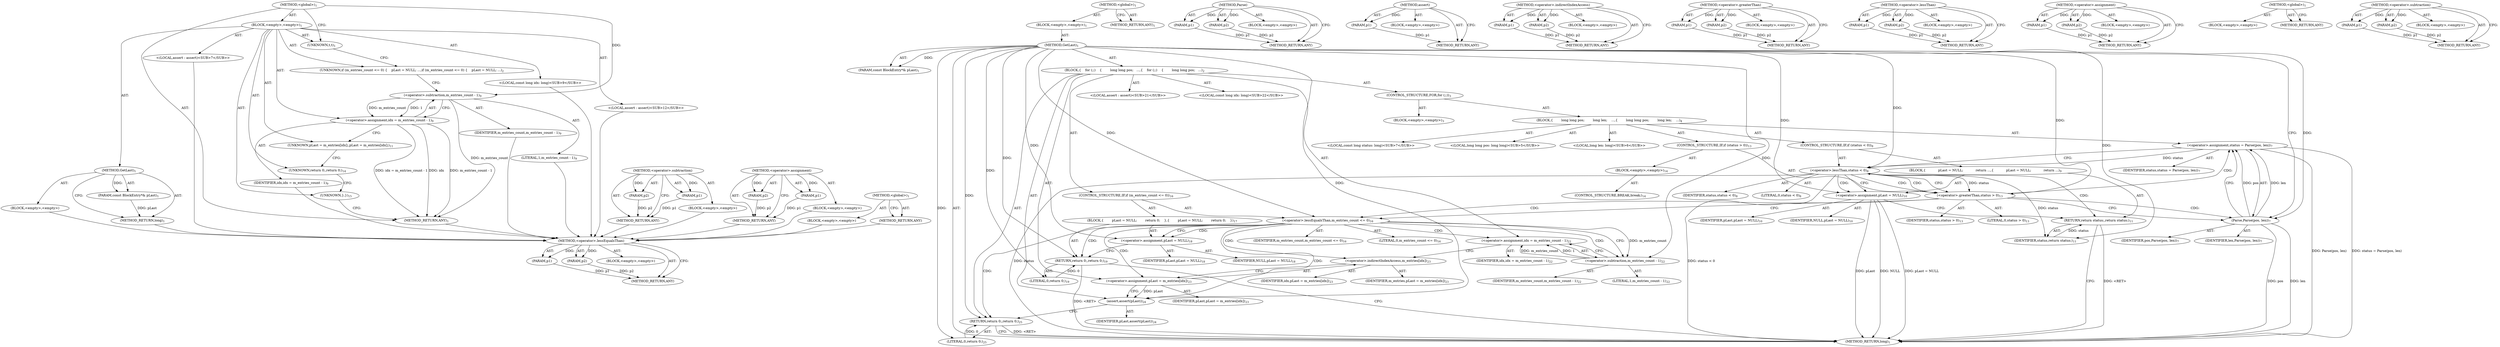 digraph "&lt;global&gt;" {
vulnerable_109 [label=<(METHOD,&lt;operator&gt;.lessEqualsThan)>];
vulnerable_110 [label=<(PARAM,p1)>];
vulnerable_111 [label=<(PARAM,p2)>];
vulnerable_112 [label=<(BLOCK,&lt;empty&gt;,&lt;empty&gt;)>];
vulnerable_113 [label=<(METHOD_RETURN,ANY)>];
vulnerable_6 [label=<(METHOD,&lt;global&gt;)<SUB>1</SUB>>];
vulnerable_7 [label=<(BLOCK,&lt;empty&gt;,&lt;empty&gt;)<SUB>1</SUB>>];
vulnerable_8 [label=<(METHOD,GetLast)<SUB>1</SUB>>];
vulnerable_9 [label=<(PARAM,const BlockEntry*&amp; pLast)<SUB>1</SUB>>];
vulnerable_10 [label=<(BLOCK,{
    for (;;)
    {
        long long pos;
   ...,{
    for (;;)
    {
        long long pos;
   ...)<SUB>2</SUB>>];
vulnerable_11 [label=<(CONTROL_STRUCTURE,FOR,for (;;))<SUB>3</SUB>>];
vulnerable_12 [label=<(BLOCK,&lt;empty&gt;,&lt;empty&gt;)<SUB>3</SUB>>];
vulnerable_13 [label=<(BLOCK,{
        long long pos;
        long len;
    ...,{
        long long pos;
        long len;
    ...)<SUB>4</SUB>>];
vulnerable_14 [label="<(LOCAL,long long pos: long long)<SUB>5</SUB>>"];
vulnerable_15 [label="<(LOCAL,long len: long)<SUB>6</SUB>>"];
vulnerable_16 [label="<(LOCAL,const long status: long)<SUB>7</SUB>>"];
vulnerable_17 [label=<(&lt;operator&gt;.assignment,status = Parse(pos, len))<SUB>7</SUB>>];
vulnerable_18 [label=<(IDENTIFIER,status,status = Parse(pos, len))<SUB>7</SUB>>];
vulnerable_19 [label=<(Parse,Parse(pos, len))<SUB>7</SUB>>];
vulnerable_20 [label=<(IDENTIFIER,pos,Parse(pos, len))<SUB>7</SUB>>];
vulnerable_21 [label=<(IDENTIFIER,len,Parse(pos, len))<SUB>7</SUB>>];
vulnerable_22 [label=<(CONTROL_STRUCTURE,IF,if (status &lt; 0))<SUB>8</SUB>>];
vulnerable_23 [label=<(&lt;operator&gt;.lessThan,status &lt; 0)<SUB>8</SUB>>];
vulnerable_24 [label=<(IDENTIFIER,status,status &lt; 0)<SUB>8</SUB>>];
vulnerable_25 [label=<(LITERAL,0,status &lt; 0)<SUB>8</SUB>>];
vulnerable_26 [label=<(BLOCK,{
            pLast = NULL;
            return ...,{
            pLast = NULL;
            return ...)<SUB>9</SUB>>];
vulnerable_27 [label=<(&lt;operator&gt;.assignment,pLast = NULL)<SUB>10</SUB>>];
vulnerable_28 [label=<(IDENTIFIER,pLast,pLast = NULL)<SUB>10</SUB>>];
vulnerable_29 [label=<(IDENTIFIER,NULL,pLast = NULL)<SUB>10</SUB>>];
vulnerable_30 [label=<(RETURN,return status;,return status;)<SUB>11</SUB>>];
vulnerable_31 [label=<(IDENTIFIER,status,return status;)<SUB>11</SUB>>];
vulnerable_32 [label=<(CONTROL_STRUCTURE,IF,if (status &gt; 0))<SUB>13</SUB>>];
vulnerable_33 [label=<(&lt;operator&gt;.greaterThan,status &gt; 0)<SUB>13</SUB>>];
vulnerable_34 [label=<(IDENTIFIER,status,status &gt; 0)<SUB>13</SUB>>];
vulnerable_35 [label=<(LITERAL,0,status &gt; 0)<SUB>13</SUB>>];
vulnerable_36 [label=<(BLOCK,&lt;empty&gt;,&lt;empty&gt;)<SUB>14</SUB>>];
vulnerable_37 [label=<(CONTROL_STRUCTURE,BREAK,break;)<SUB>14</SUB>>];
vulnerable_38 [label=<(CONTROL_STRUCTURE,IF,if (m_entries_count &lt;= 0))<SUB>16</SUB>>];
vulnerable_39 [label=<(&lt;operator&gt;.lessEqualsThan,m_entries_count &lt;= 0)<SUB>16</SUB>>];
vulnerable_40 [label=<(IDENTIFIER,m_entries_count,m_entries_count &lt;= 0)<SUB>16</SUB>>];
vulnerable_41 [label=<(LITERAL,0,m_entries_count &lt;= 0)<SUB>16</SUB>>];
vulnerable_42 [label=<(BLOCK,{
        pLast = NULL;
        return 0;
    },{
        pLast = NULL;
        return 0;
    })<SUB>17</SUB>>];
vulnerable_43 [label=<(&lt;operator&gt;.assignment,pLast = NULL)<SUB>18</SUB>>];
vulnerable_44 [label=<(IDENTIFIER,pLast,pLast = NULL)<SUB>18</SUB>>];
vulnerable_45 [label=<(IDENTIFIER,NULL,pLast = NULL)<SUB>18</SUB>>];
vulnerable_46 [label=<(RETURN,return 0;,return 0;)<SUB>19</SUB>>];
vulnerable_47 [label=<(LITERAL,0,return 0;)<SUB>19</SUB>>];
vulnerable_48 [label="<(LOCAL,assert : assert)<SUB>21</SUB>>"];
vulnerable_49 [label="<(LOCAL,const long idx: long)<SUB>22</SUB>>"];
vulnerable_50 [label=<(&lt;operator&gt;.assignment,idx = m_entries_count - 1)<SUB>22</SUB>>];
vulnerable_51 [label=<(IDENTIFIER,idx,idx = m_entries_count - 1)<SUB>22</SUB>>];
vulnerable_52 [label=<(&lt;operator&gt;.subtraction,m_entries_count - 1)<SUB>22</SUB>>];
vulnerable_53 [label=<(IDENTIFIER,m_entries_count,m_entries_count - 1)<SUB>22</SUB>>];
vulnerable_54 [label=<(LITERAL,1,m_entries_count - 1)<SUB>22</SUB>>];
vulnerable_55 [label=<(&lt;operator&gt;.assignment,pLast = m_entries[idx])<SUB>23</SUB>>];
vulnerable_56 [label=<(IDENTIFIER,pLast,pLast = m_entries[idx])<SUB>23</SUB>>];
vulnerable_57 [label=<(&lt;operator&gt;.indirectIndexAccess,m_entries[idx])<SUB>23</SUB>>];
vulnerable_58 [label=<(IDENTIFIER,m_entries,pLast = m_entries[idx])<SUB>23</SUB>>];
vulnerable_59 [label=<(IDENTIFIER,idx,pLast = m_entries[idx])<SUB>23</SUB>>];
vulnerable_60 [label=<(assert,assert(pLast))<SUB>24</SUB>>];
vulnerable_61 [label=<(IDENTIFIER,pLast,assert(pLast))<SUB>24</SUB>>];
vulnerable_62 [label=<(RETURN,return 0;,return 0;)<SUB>25</SUB>>];
vulnerable_63 [label=<(LITERAL,0,return 0;)<SUB>25</SUB>>];
vulnerable_64 [label=<(METHOD_RETURN,long)<SUB>1</SUB>>];
vulnerable_66 [label=<(METHOD_RETURN,ANY)<SUB>1</SUB>>];
vulnerable_94 [label=<(METHOD,Parse)>];
vulnerable_95 [label=<(PARAM,p1)>];
vulnerable_96 [label=<(PARAM,p2)>];
vulnerable_97 [label=<(BLOCK,&lt;empty&gt;,&lt;empty&gt;)>];
vulnerable_98 [label=<(METHOD_RETURN,ANY)>];
vulnerable_124 [label=<(METHOD,assert)>];
vulnerable_125 [label=<(PARAM,p1)>];
vulnerable_126 [label=<(BLOCK,&lt;empty&gt;,&lt;empty&gt;)>];
vulnerable_127 [label=<(METHOD_RETURN,ANY)>];
vulnerable_119 [label=<(METHOD,&lt;operator&gt;.indirectIndexAccess)>];
vulnerable_120 [label=<(PARAM,p1)>];
vulnerable_121 [label=<(PARAM,p2)>];
vulnerable_122 [label=<(BLOCK,&lt;empty&gt;,&lt;empty&gt;)>];
vulnerable_123 [label=<(METHOD_RETURN,ANY)>];
vulnerable_104 [label=<(METHOD,&lt;operator&gt;.greaterThan)>];
vulnerable_105 [label=<(PARAM,p1)>];
vulnerable_106 [label=<(PARAM,p2)>];
vulnerable_107 [label=<(BLOCK,&lt;empty&gt;,&lt;empty&gt;)>];
vulnerable_108 [label=<(METHOD_RETURN,ANY)>];
vulnerable_99 [label=<(METHOD,&lt;operator&gt;.lessThan)>];
vulnerable_100 [label=<(PARAM,p1)>];
vulnerable_101 [label=<(PARAM,p2)>];
vulnerable_102 [label=<(BLOCK,&lt;empty&gt;,&lt;empty&gt;)>];
vulnerable_103 [label=<(METHOD_RETURN,ANY)>];
vulnerable_89 [label=<(METHOD,&lt;operator&gt;.assignment)>];
vulnerable_90 [label=<(PARAM,p1)>];
vulnerable_91 [label=<(PARAM,p2)>];
vulnerable_92 [label=<(BLOCK,&lt;empty&gt;,&lt;empty&gt;)>];
vulnerable_93 [label=<(METHOD_RETURN,ANY)>];
vulnerable_83 [label=<(METHOD,&lt;global&gt;)<SUB>1</SUB>>];
vulnerable_84 [label=<(BLOCK,&lt;empty&gt;,&lt;empty&gt;)>];
vulnerable_85 [label=<(METHOD_RETURN,ANY)>];
vulnerable_114 [label=<(METHOD,&lt;operator&gt;.subtraction)>];
vulnerable_115 [label=<(PARAM,p1)>];
vulnerable_116 [label=<(PARAM,p2)>];
vulnerable_117 [label=<(BLOCK,&lt;empty&gt;,&lt;empty&gt;)>];
vulnerable_118 [label=<(METHOD_RETURN,ANY)>];
fixed_6 [label=<(METHOD,&lt;global&gt;)<SUB>1</SUB>>];
fixed_7 [label=<(BLOCK,&lt;empty&gt;,&lt;empty&gt;)<SUB>1</SUB>>];
fixed_8 [label=<(METHOD,GetLast)<SUB>1</SUB>>];
fixed_9 [label=<(PARAM,const BlockEntry*&amp; pLast)<SUB>1</SUB>>];
fixed_10 [label=<(BLOCK,&lt;empty&gt;,&lt;empty&gt;)>];
fixed_11 [label=<(METHOD_RETURN,long)<SUB>1</SUB>>];
fixed_13 [label=<(UNKNOWN,t,t)<SUB>1</SUB>>];
fixed_14 [label=<(UNKNOWN,if (m_entries_count &lt;= 0) {
    pLast = NULL;
 ...,if (m_entries_count &lt;= 0) {
    pLast = NULL;
 ...)<SUB>2</SUB>>];
fixed_15 [label="<(LOCAL,assert : assert)<SUB>7</SUB>>"];
fixed_16 [label="<(LOCAL,const long idx: long)<SUB>9</SUB>>"];
fixed_17 [label=<(&lt;operator&gt;.assignment,idx = m_entries_count - 1)<SUB>9</SUB>>];
fixed_18 [label=<(IDENTIFIER,idx,idx = m_entries_count - 1)<SUB>9</SUB>>];
fixed_19 [label=<(&lt;operator&gt;.subtraction,m_entries_count - 1)<SUB>9</SUB>>];
fixed_20 [label=<(IDENTIFIER,m_entries_count,m_entries_count - 1)<SUB>9</SUB>>];
fixed_21 [label=<(LITERAL,1,m_entries_count - 1)<SUB>9</SUB>>];
fixed_22 [label=<(UNKNOWN,pLast = m_entries[idx];,pLast = m_entries[idx];)<SUB>11</SUB>>];
fixed_23 [label="<(LOCAL,assert : assert)<SUB>12</SUB>>"];
fixed_24 [label=<(UNKNOWN,return 0;,return 0;)<SUB>14</SUB>>];
fixed_25 [label=<(UNKNOWN,},})<SUB>15</SUB>>];
fixed_26 [label=<(METHOD_RETURN,ANY)<SUB>1</SUB>>];
fixed_50 [label=<(METHOD,&lt;operator&gt;.subtraction)>];
fixed_51 [label=<(PARAM,p1)>];
fixed_52 [label=<(PARAM,p2)>];
fixed_53 [label=<(BLOCK,&lt;empty&gt;,&lt;empty&gt;)>];
fixed_54 [label=<(METHOD_RETURN,ANY)>];
fixed_45 [label=<(METHOD,&lt;operator&gt;.assignment)>];
fixed_46 [label=<(PARAM,p1)>];
fixed_47 [label=<(PARAM,p2)>];
fixed_48 [label=<(BLOCK,&lt;empty&gt;,&lt;empty&gt;)>];
fixed_49 [label=<(METHOD_RETURN,ANY)>];
fixed_39 [label=<(METHOD,&lt;global&gt;)<SUB>1</SUB>>];
fixed_40 [label=<(BLOCK,&lt;empty&gt;,&lt;empty&gt;)>];
fixed_41 [label=<(METHOD_RETURN,ANY)>];
vulnerable_109 -> vulnerable_110  [key=0, label="AST: "];
vulnerable_109 -> vulnerable_110  [key=1, label="DDG: "];
vulnerable_109 -> vulnerable_112  [key=0, label="AST: "];
vulnerable_109 -> vulnerable_111  [key=0, label="AST: "];
vulnerable_109 -> vulnerable_111  [key=1, label="DDG: "];
vulnerable_109 -> vulnerable_113  [key=0, label="AST: "];
vulnerable_109 -> vulnerable_113  [key=1, label="CFG: "];
vulnerable_110 -> vulnerable_113  [key=0, label="DDG: p1"];
vulnerable_111 -> vulnerable_113  [key=0, label="DDG: p2"];
vulnerable_6 -> vulnerable_7  [key=0, label="AST: "];
vulnerable_6 -> vulnerable_66  [key=0, label="AST: "];
vulnerable_6 -> vulnerable_66  [key=1, label="CFG: "];
vulnerable_7 -> vulnerable_8  [key=0, label="AST: "];
vulnerable_8 -> vulnerable_9  [key=0, label="AST: "];
vulnerable_8 -> vulnerable_9  [key=1, label="DDG: "];
vulnerable_8 -> vulnerable_10  [key=0, label="AST: "];
vulnerable_8 -> vulnerable_64  [key=0, label="AST: "];
vulnerable_8 -> vulnerable_19  [key=0, label="CFG: "];
vulnerable_8 -> vulnerable_19  [key=1, label="DDG: "];
vulnerable_8 -> vulnerable_62  [key=0, label="DDG: "];
vulnerable_8 -> vulnerable_60  [key=0, label="DDG: "];
vulnerable_8 -> vulnerable_63  [key=0, label="DDG: "];
vulnerable_8 -> vulnerable_39  [key=0, label="DDG: "];
vulnerable_8 -> vulnerable_43  [key=0, label="DDG: "];
vulnerable_8 -> vulnerable_46  [key=0, label="DDG: "];
vulnerable_8 -> vulnerable_52  [key=0, label="DDG: "];
vulnerable_8 -> vulnerable_47  [key=0, label="DDG: "];
vulnerable_8 -> vulnerable_23  [key=0, label="DDG: "];
vulnerable_8 -> vulnerable_27  [key=0, label="DDG: "];
vulnerable_8 -> vulnerable_33  [key=0, label="DDG: "];
vulnerable_8 -> vulnerable_31  [key=0, label="DDG: "];
vulnerable_10 -> vulnerable_11  [key=0, label="AST: "];
vulnerable_10 -> vulnerable_38  [key=0, label="AST: "];
vulnerable_10 -> vulnerable_48  [key=0, label="AST: "];
vulnerable_10 -> vulnerable_49  [key=0, label="AST: "];
vulnerable_10 -> vulnerable_50  [key=0, label="AST: "];
vulnerable_10 -> vulnerable_55  [key=0, label="AST: "];
vulnerable_10 -> vulnerable_60  [key=0, label="AST: "];
vulnerable_10 -> vulnerable_62  [key=0, label="AST: "];
vulnerable_11 -> vulnerable_12  [key=0, label="AST: "];
vulnerable_11 -> vulnerable_13  [key=0, label="AST: "];
vulnerable_13 -> vulnerable_14  [key=0, label="AST: "];
vulnerable_13 -> vulnerable_15  [key=0, label="AST: "];
vulnerable_13 -> vulnerable_16  [key=0, label="AST: "];
vulnerable_13 -> vulnerable_17  [key=0, label="AST: "];
vulnerable_13 -> vulnerable_22  [key=0, label="AST: "];
vulnerable_13 -> vulnerable_32  [key=0, label="AST: "];
vulnerable_17 -> vulnerable_18  [key=0, label="AST: "];
vulnerable_17 -> vulnerable_19  [key=0, label="AST: "];
vulnerable_17 -> vulnerable_23  [key=0, label="CFG: "];
vulnerable_17 -> vulnerable_23  [key=1, label="DDG: status"];
vulnerable_17 -> vulnerable_64  [key=0, label="DDG: Parse(pos, len)"];
vulnerable_17 -> vulnerable_64  [key=1, label="DDG: status = Parse(pos, len)"];
vulnerable_19 -> vulnerable_20  [key=0, label="AST: "];
vulnerable_19 -> vulnerable_21  [key=0, label="AST: "];
vulnerable_19 -> vulnerable_17  [key=0, label="CFG: "];
vulnerable_19 -> vulnerable_17  [key=1, label="DDG: pos"];
vulnerable_19 -> vulnerable_17  [key=2, label="DDG: len"];
vulnerable_19 -> vulnerable_64  [key=0, label="DDG: pos"];
vulnerable_19 -> vulnerable_64  [key=1, label="DDG: len"];
vulnerable_22 -> vulnerable_23  [key=0, label="AST: "];
vulnerable_22 -> vulnerable_26  [key=0, label="AST: "];
vulnerable_23 -> vulnerable_24  [key=0, label="AST: "];
vulnerable_23 -> vulnerable_25  [key=0, label="AST: "];
vulnerable_23 -> vulnerable_27  [key=0, label="CFG: "];
vulnerable_23 -> vulnerable_27  [key=1, label="CDG: "];
vulnerable_23 -> vulnerable_33  [key=0, label="CFG: "];
vulnerable_23 -> vulnerable_33  [key=1, label="DDG: status"];
vulnerable_23 -> vulnerable_33  [key=2, label="CDG: "];
vulnerable_23 -> vulnerable_64  [key=0, label="DDG: status"];
vulnerable_23 -> vulnerable_64  [key=1, label="DDG: status &lt; 0"];
vulnerable_23 -> vulnerable_31  [key=0, label="DDG: status"];
vulnerable_23 -> vulnerable_30  [key=0, label="CDG: "];
vulnerable_26 -> vulnerable_27  [key=0, label="AST: "];
vulnerable_26 -> vulnerable_30  [key=0, label="AST: "];
vulnerable_27 -> vulnerable_28  [key=0, label="AST: "];
vulnerable_27 -> vulnerable_29  [key=0, label="AST: "];
vulnerable_27 -> vulnerable_30  [key=0, label="CFG: "];
vulnerable_27 -> vulnerable_64  [key=0, label="DDG: pLast"];
vulnerable_27 -> vulnerable_64  [key=1, label="DDG: NULL"];
vulnerable_27 -> vulnerable_64  [key=2, label="DDG: pLast = NULL"];
vulnerable_30 -> vulnerable_31  [key=0, label="AST: "];
vulnerable_30 -> vulnerable_64  [key=0, label="CFG: "];
vulnerable_30 -> vulnerable_64  [key=1, label="DDG: &lt;RET&gt;"];
vulnerable_31 -> vulnerable_30  [key=0, label="DDG: status"];
vulnerable_32 -> vulnerable_33  [key=0, label="AST: "];
vulnerable_32 -> vulnerable_36  [key=0, label="AST: "];
vulnerable_33 -> vulnerable_34  [key=0, label="AST: "];
vulnerable_33 -> vulnerable_35  [key=0, label="AST: "];
vulnerable_33 -> vulnerable_19  [key=0, label="CFG: "];
vulnerable_33 -> vulnerable_19  [key=1, label="CDG: "];
vulnerable_33 -> vulnerable_39  [key=0, label="CFG: "];
vulnerable_33 -> vulnerable_39  [key=1, label="CDG: "];
vulnerable_33 -> vulnerable_17  [key=0, label="CDG: "];
vulnerable_33 -> vulnerable_23  [key=0, label="CDG: "];
vulnerable_36 -> vulnerable_37  [key=0, label="AST: "];
vulnerable_38 -> vulnerable_39  [key=0, label="AST: "];
vulnerable_38 -> vulnerable_42  [key=0, label="AST: "];
vulnerable_39 -> vulnerable_40  [key=0, label="AST: "];
vulnerable_39 -> vulnerable_41  [key=0, label="AST: "];
vulnerable_39 -> vulnerable_43  [key=0, label="CFG: "];
vulnerable_39 -> vulnerable_43  [key=1, label="CDG: "];
vulnerable_39 -> vulnerable_52  [key=0, label="CFG: "];
vulnerable_39 -> vulnerable_52  [key=1, label="DDG: m_entries_count"];
vulnerable_39 -> vulnerable_52  [key=2, label="CDG: "];
vulnerable_39 -> vulnerable_60  [key=0, label="CDG: "];
vulnerable_39 -> vulnerable_57  [key=0, label="CDG: "];
vulnerable_39 -> vulnerable_46  [key=0, label="CDG: "];
vulnerable_39 -> vulnerable_50  [key=0, label="CDG: "];
vulnerable_39 -> vulnerable_55  [key=0, label="CDG: "];
vulnerable_39 -> vulnerable_62  [key=0, label="CDG: "];
vulnerable_42 -> vulnerable_43  [key=0, label="AST: "];
vulnerable_42 -> vulnerable_46  [key=0, label="AST: "];
vulnerable_43 -> vulnerable_44  [key=0, label="AST: "];
vulnerable_43 -> vulnerable_45  [key=0, label="AST: "];
vulnerable_43 -> vulnerable_46  [key=0, label="CFG: "];
vulnerable_46 -> vulnerable_47  [key=0, label="AST: "];
vulnerable_46 -> vulnerable_64  [key=0, label="CFG: "];
vulnerable_46 -> vulnerable_64  [key=1, label="DDG: &lt;RET&gt;"];
vulnerable_47 -> vulnerable_46  [key=0, label="DDG: 0"];
vulnerable_50 -> vulnerable_51  [key=0, label="AST: "];
vulnerable_50 -> vulnerable_52  [key=0, label="AST: "];
vulnerable_50 -> vulnerable_57  [key=0, label="CFG: "];
vulnerable_52 -> vulnerable_53  [key=0, label="AST: "];
vulnerable_52 -> vulnerable_54  [key=0, label="AST: "];
vulnerable_52 -> vulnerable_50  [key=0, label="CFG: "];
vulnerable_52 -> vulnerable_50  [key=1, label="DDG: m_entries_count"];
vulnerable_52 -> vulnerable_50  [key=2, label="DDG: 1"];
vulnerable_55 -> vulnerable_56  [key=0, label="AST: "];
vulnerable_55 -> vulnerable_57  [key=0, label="AST: "];
vulnerable_55 -> vulnerable_60  [key=0, label="CFG: "];
vulnerable_55 -> vulnerable_60  [key=1, label="DDG: pLast"];
vulnerable_57 -> vulnerable_58  [key=0, label="AST: "];
vulnerable_57 -> vulnerable_59  [key=0, label="AST: "];
vulnerable_57 -> vulnerable_55  [key=0, label="CFG: "];
vulnerable_60 -> vulnerable_61  [key=0, label="AST: "];
vulnerable_60 -> vulnerable_62  [key=0, label="CFG: "];
vulnerable_62 -> vulnerable_63  [key=0, label="AST: "];
vulnerable_62 -> vulnerable_64  [key=0, label="CFG: "];
vulnerable_62 -> vulnerable_64  [key=1, label="DDG: &lt;RET&gt;"];
vulnerable_63 -> vulnerable_62  [key=0, label="DDG: 0"];
vulnerable_94 -> vulnerable_95  [key=0, label="AST: "];
vulnerable_94 -> vulnerable_95  [key=1, label="DDG: "];
vulnerable_94 -> vulnerable_97  [key=0, label="AST: "];
vulnerable_94 -> vulnerable_96  [key=0, label="AST: "];
vulnerable_94 -> vulnerable_96  [key=1, label="DDG: "];
vulnerable_94 -> vulnerable_98  [key=0, label="AST: "];
vulnerable_94 -> vulnerable_98  [key=1, label="CFG: "];
vulnerable_95 -> vulnerable_98  [key=0, label="DDG: p1"];
vulnerable_96 -> vulnerable_98  [key=0, label="DDG: p2"];
vulnerable_124 -> vulnerable_125  [key=0, label="AST: "];
vulnerable_124 -> vulnerable_125  [key=1, label="DDG: "];
vulnerable_124 -> vulnerable_126  [key=0, label="AST: "];
vulnerable_124 -> vulnerable_127  [key=0, label="AST: "];
vulnerable_124 -> vulnerable_127  [key=1, label="CFG: "];
vulnerable_125 -> vulnerable_127  [key=0, label="DDG: p1"];
vulnerable_119 -> vulnerable_120  [key=0, label="AST: "];
vulnerable_119 -> vulnerable_120  [key=1, label="DDG: "];
vulnerable_119 -> vulnerable_122  [key=0, label="AST: "];
vulnerable_119 -> vulnerable_121  [key=0, label="AST: "];
vulnerable_119 -> vulnerable_121  [key=1, label="DDG: "];
vulnerable_119 -> vulnerable_123  [key=0, label="AST: "];
vulnerable_119 -> vulnerable_123  [key=1, label="CFG: "];
vulnerable_120 -> vulnerable_123  [key=0, label="DDG: p1"];
vulnerable_121 -> vulnerable_123  [key=0, label="DDG: p2"];
vulnerable_104 -> vulnerable_105  [key=0, label="AST: "];
vulnerable_104 -> vulnerable_105  [key=1, label="DDG: "];
vulnerable_104 -> vulnerable_107  [key=0, label="AST: "];
vulnerable_104 -> vulnerable_106  [key=0, label="AST: "];
vulnerable_104 -> vulnerable_106  [key=1, label="DDG: "];
vulnerable_104 -> vulnerable_108  [key=0, label="AST: "];
vulnerable_104 -> vulnerable_108  [key=1, label="CFG: "];
vulnerable_105 -> vulnerable_108  [key=0, label="DDG: p1"];
vulnerable_106 -> vulnerable_108  [key=0, label="DDG: p2"];
vulnerable_99 -> vulnerable_100  [key=0, label="AST: "];
vulnerable_99 -> vulnerable_100  [key=1, label="DDG: "];
vulnerable_99 -> vulnerable_102  [key=0, label="AST: "];
vulnerable_99 -> vulnerable_101  [key=0, label="AST: "];
vulnerable_99 -> vulnerable_101  [key=1, label="DDG: "];
vulnerable_99 -> vulnerable_103  [key=0, label="AST: "];
vulnerable_99 -> vulnerable_103  [key=1, label="CFG: "];
vulnerable_100 -> vulnerable_103  [key=0, label="DDG: p1"];
vulnerable_101 -> vulnerable_103  [key=0, label="DDG: p2"];
vulnerable_89 -> vulnerable_90  [key=0, label="AST: "];
vulnerable_89 -> vulnerable_90  [key=1, label="DDG: "];
vulnerable_89 -> vulnerable_92  [key=0, label="AST: "];
vulnerable_89 -> vulnerable_91  [key=0, label="AST: "];
vulnerable_89 -> vulnerable_91  [key=1, label="DDG: "];
vulnerable_89 -> vulnerable_93  [key=0, label="AST: "];
vulnerable_89 -> vulnerable_93  [key=1, label="CFG: "];
vulnerable_90 -> vulnerable_93  [key=0, label="DDG: p1"];
vulnerable_91 -> vulnerable_93  [key=0, label="DDG: p2"];
vulnerable_83 -> vulnerable_84  [key=0, label="AST: "];
vulnerable_83 -> vulnerable_85  [key=0, label="AST: "];
vulnerable_83 -> vulnerable_85  [key=1, label="CFG: "];
vulnerable_114 -> vulnerable_115  [key=0, label="AST: "];
vulnerable_114 -> vulnerable_115  [key=1, label="DDG: "];
vulnerable_114 -> vulnerable_117  [key=0, label="AST: "];
vulnerable_114 -> vulnerable_116  [key=0, label="AST: "];
vulnerable_114 -> vulnerable_116  [key=1, label="DDG: "];
vulnerable_114 -> vulnerable_118  [key=0, label="AST: "];
vulnerable_114 -> vulnerable_118  [key=1, label="CFG: "];
vulnerable_115 -> vulnerable_118  [key=0, label="DDG: p1"];
vulnerable_116 -> vulnerable_118  [key=0, label="DDG: p2"];
fixed_6 -> fixed_7  [key=0, label="AST: "];
fixed_6 -> fixed_26  [key=0, label="AST: "];
fixed_6 -> fixed_13  [key=0, label="CFG: "];
fixed_6 -> fixed_19  [key=0, label="DDG: "];
fixed_7 -> fixed_8  [key=0, label="AST: "];
fixed_7 -> fixed_13  [key=0, label="AST: "];
fixed_7 -> fixed_14  [key=0, label="AST: "];
fixed_7 -> fixed_15  [key=0, label="AST: "];
fixed_7 -> fixed_16  [key=0, label="AST: "];
fixed_7 -> fixed_17  [key=0, label="AST: "];
fixed_7 -> fixed_22  [key=0, label="AST: "];
fixed_7 -> fixed_23  [key=0, label="AST: "];
fixed_7 -> fixed_24  [key=0, label="AST: "];
fixed_7 -> fixed_25  [key=0, label="AST: "];
fixed_8 -> fixed_9  [key=0, label="AST: "];
fixed_8 -> fixed_9  [key=1, label="DDG: "];
fixed_8 -> fixed_10  [key=0, label="AST: "];
fixed_8 -> fixed_11  [key=0, label="AST: "];
fixed_8 -> fixed_11  [key=1, label="CFG: "];
fixed_9 -> fixed_11  [key=0, label="DDG: pLast"];
fixed_10 -> vulnerable_109  [key=0];
fixed_11 -> vulnerable_109  [key=0];
fixed_13 -> fixed_14  [key=0, label="CFG: "];
fixed_14 -> fixed_19  [key=0, label="CFG: "];
fixed_15 -> vulnerable_109  [key=0];
fixed_16 -> vulnerable_109  [key=0];
fixed_17 -> fixed_18  [key=0, label="AST: "];
fixed_17 -> fixed_19  [key=0, label="AST: "];
fixed_17 -> fixed_22  [key=0, label="CFG: "];
fixed_17 -> fixed_26  [key=0, label="DDG: idx"];
fixed_17 -> fixed_26  [key=1, label="DDG: m_entries_count - 1"];
fixed_17 -> fixed_26  [key=2, label="DDG: idx = m_entries_count - 1"];
fixed_18 -> vulnerable_109  [key=0];
fixed_19 -> fixed_20  [key=0, label="AST: "];
fixed_19 -> fixed_21  [key=0, label="AST: "];
fixed_19 -> fixed_17  [key=0, label="CFG: "];
fixed_19 -> fixed_17  [key=1, label="DDG: m_entries_count"];
fixed_19 -> fixed_17  [key=2, label="DDG: 1"];
fixed_19 -> fixed_26  [key=0, label="DDG: m_entries_count"];
fixed_20 -> vulnerable_109  [key=0];
fixed_21 -> vulnerable_109  [key=0];
fixed_22 -> fixed_24  [key=0, label="CFG: "];
fixed_23 -> vulnerable_109  [key=0];
fixed_24 -> fixed_25  [key=0, label="CFG: "];
fixed_25 -> fixed_26  [key=0, label="CFG: "];
fixed_26 -> vulnerable_109  [key=0];
fixed_50 -> fixed_51  [key=0, label="AST: "];
fixed_50 -> fixed_51  [key=1, label="DDG: "];
fixed_50 -> fixed_53  [key=0, label="AST: "];
fixed_50 -> fixed_52  [key=0, label="AST: "];
fixed_50 -> fixed_52  [key=1, label="DDG: "];
fixed_50 -> fixed_54  [key=0, label="AST: "];
fixed_50 -> fixed_54  [key=1, label="CFG: "];
fixed_51 -> fixed_54  [key=0, label="DDG: p1"];
fixed_52 -> fixed_54  [key=0, label="DDG: p2"];
fixed_53 -> vulnerable_109  [key=0];
fixed_54 -> vulnerable_109  [key=0];
fixed_45 -> fixed_46  [key=0, label="AST: "];
fixed_45 -> fixed_46  [key=1, label="DDG: "];
fixed_45 -> fixed_48  [key=0, label="AST: "];
fixed_45 -> fixed_47  [key=0, label="AST: "];
fixed_45 -> fixed_47  [key=1, label="DDG: "];
fixed_45 -> fixed_49  [key=0, label="AST: "];
fixed_45 -> fixed_49  [key=1, label="CFG: "];
fixed_46 -> fixed_49  [key=0, label="DDG: p1"];
fixed_47 -> fixed_49  [key=0, label="DDG: p2"];
fixed_48 -> vulnerable_109  [key=0];
fixed_49 -> vulnerable_109  [key=0];
fixed_39 -> fixed_40  [key=0, label="AST: "];
fixed_39 -> fixed_41  [key=0, label="AST: "];
fixed_39 -> fixed_41  [key=1, label="CFG: "];
fixed_40 -> vulnerable_109  [key=0];
fixed_41 -> vulnerable_109  [key=0];
}
